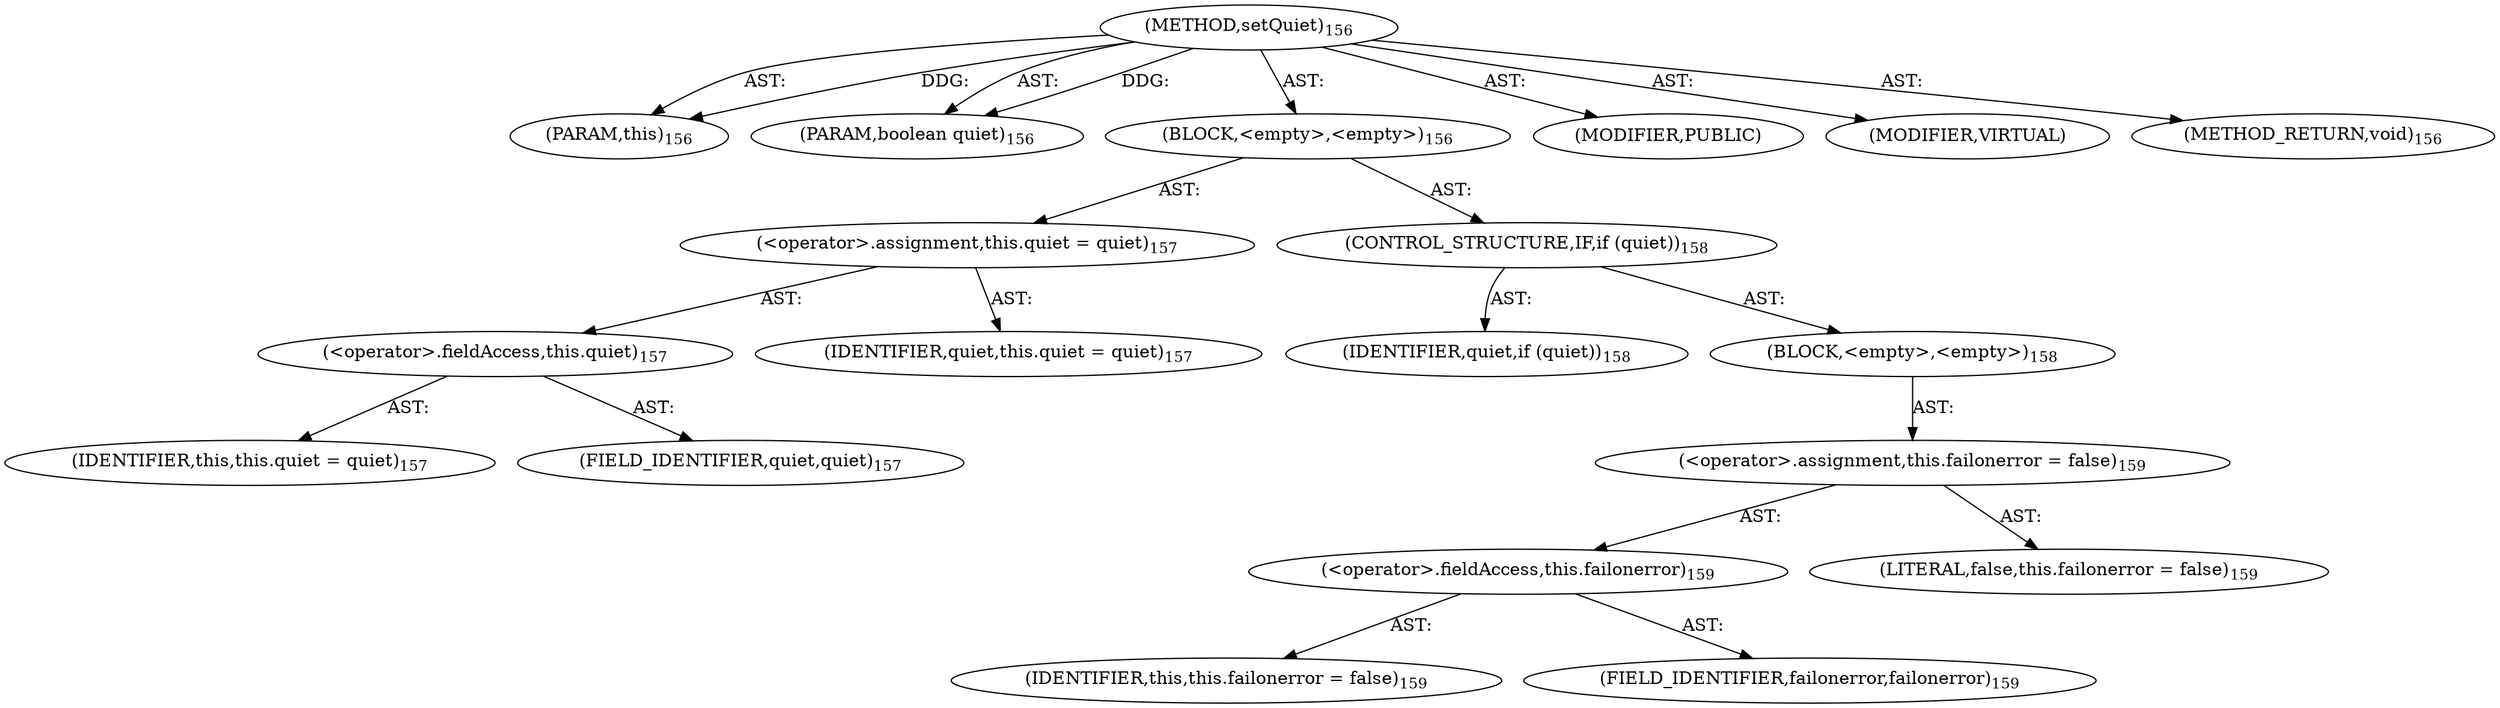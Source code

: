 digraph "setQuiet" {  
"111669149699" [label = <(METHOD,setQuiet)<SUB>156</SUB>> ]
"115964116995" [label = <(PARAM,this)<SUB>156</SUB>> ]
"115964117004" [label = <(PARAM,boolean quiet)<SUB>156</SUB>> ]
"25769803781" [label = <(BLOCK,&lt;empty&gt;,&lt;empty&gt;)<SUB>156</SUB>> ]
"30064771082" [label = <(&lt;operator&gt;.assignment,this.quiet = quiet)<SUB>157</SUB>> ]
"30064771083" [label = <(&lt;operator&gt;.fieldAccess,this.quiet)<SUB>157</SUB>> ]
"68719476740" [label = <(IDENTIFIER,this,this.quiet = quiet)<SUB>157</SUB>> ]
"55834574854" [label = <(FIELD_IDENTIFIER,quiet,quiet)<SUB>157</SUB>> ]
"68719476779" [label = <(IDENTIFIER,quiet,this.quiet = quiet)<SUB>157</SUB>> ]
"47244640258" [label = <(CONTROL_STRUCTURE,IF,if (quiet))<SUB>158</SUB>> ]
"68719476780" [label = <(IDENTIFIER,quiet,if (quiet))<SUB>158</SUB>> ]
"25769803782" [label = <(BLOCK,&lt;empty&gt;,&lt;empty&gt;)<SUB>158</SUB>> ]
"30064771084" [label = <(&lt;operator&gt;.assignment,this.failonerror = false)<SUB>159</SUB>> ]
"30064771085" [label = <(&lt;operator&gt;.fieldAccess,this.failonerror)<SUB>159</SUB>> ]
"68719476741" [label = <(IDENTIFIER,this,this.failonerror = false)<SUB>159</SUB>> ]
"55834574855" [label = <(FIELD_IDENTIFIER,failonerror,failonerror)<SUB>159</SUB>> ]
"90194313216" [label = <(LITERAL,false,this.failonerror = false)<SUB>159</SUB>> ]
"133143986192" [label = <(MODIFIER,PUBLIC)> ]
"133143986193" [label = <(MODIFIER,VIRTUAL)> ]
"128849018883" [label = <(METHOD_RETURN,void)<SUB>156</SUB>> ]
  "111669149699" -> "115964116995"  [ label = "AST: "] 
  "111669149699" -> "115964117004"  [ label = "AST: "] 
  "111669149699" -> "25769803781"  [ label = "AST: "] 
  "111669149699" -> "133143986192"  [ label = "AST: "] 
  "111669149699" -> "133143986193"  [ label = "AST: "] 
  "111669149699" -> "128849018883"  [ label = "AST: "] 
  "25769803781" -> "30064771082"  [ label = "AST: "] 
  "25769803781" -> "47244640258"  [ label = "AST: "] 
  "30064771082" -> "30064771083"  [ label = "AST: "] 
  "30064771082" -> "68719476779"  [ label = "AST: "] 
  "30064771083" -> "68719476740"  [ label = "AST: "] 
  "30064771083" -> "55834574854"  [ label = "AST: "] 
  "47244640258" -> "68719476780"  [ label = "AST: "] 
  "47244640258" -> "25769803782"  [ label = "AST: "] 
  "25769803782" -> "30064771084"  [ label = "AST: "] 
  "30064771084" -> "30064771085"  [ label = "AST: "] 
  "30064771084" -> "90194313216"  [ label = "AST: "] 
  "30064771085" -> "68719476741"  [ label = "AST: "] 
  "30064771085" -> "55834574855"  [ label = "AST: "] 
  "111669149699" -> "115964116995"  [ label = "DDG: "] 
  "111669149699" -> "115964117004"  [ label = "DDG: "] 
}

